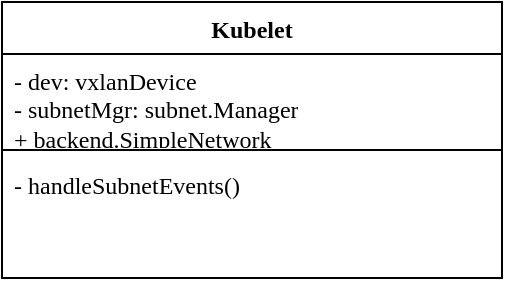 <mxfile version="21.4.0" type="device">
  <diagram name="第 1 页" id="d-oONYDvkslP9Kuh5f9c">
    <mxGraphModel dx="-919" dy="917" grid="1" gridSize="10" guides="1" tooltips="1" connect="1" arrows="1" fold="1" page="1" pageScale="1" pageWidth="827" pageHeight="1169" math="0" shadow="0">
      <root>
        <mxCell id="0" />
        <mxCell id="1" parent="0" />
        <mxCell id="paPOsLPfxtRE4p_XzSm2-2" value="Kubelet" style="swimlane;fontStyle=1;align=center;verticalAlign=top;childLayout=stackLayout;horizontal=1;startSize=26;horizontalStack=0;resizeParent=1;resizeParentMax=0;resizeLast=0;collapsible=1;marginBottom=0;whiteSpace=wrap;html=1;fontFamily=Tahoma;" vertex="1" parent="1">
          <mxGeometry x="3030" y="490" width="250" height="138" as="geometry" />
        </mxCell>
        <mxCell id="paPOsLPfxtRE4p_XzSm2-3" value="- dev:&amp;nbsp;vxlanDevice&lt;br&gt;-&amp;nbsp;subnetMgr: subnet.Manager&lt;br&gt;+ backend.SimpleNetwork" style="text;strokeColor=none;fillColor=none;align=left;verticalAlign=top;spacingLeft=4;spacingRight=4;overflow=hidden;rotatable=0;points=[[0,0.5],[1,0.5]];portConstraint=eastwest;whiteSpace=wrap;html=1;fontFamily=Tahoma;" vertex="1" parent="paPOsLPfxtRE4p_XzSm2-2">
          <mxGeometry y="26" width="250" height="44" as="geometry" />
        </mxCell>
        <mxCell id="paPOsLPfxtRE4p_XzSm2-4" value="" style="line;strokeWidth=1;fillColor=none;align=left;verticalAlign=middle;spacingTop=-1;spacingLeft=3;spacingRight=3;rotatable=0;labelPosition=right;points=[];portConstraint=eastwest;strokeColor=inherit;fontFamily=Tahoma;" vertex="1" parent="paPOsLPfxtRE4p_XzSm2-2">
          <mxGeometry y="70" width="250" height="8" as="geometry" />
        </mxCell>
        <mxCell id="paPOsLPfxtRE4p_XzSm2-5" value="-&amp;nbsp;handleSubnetEvents()" style="text;strokeColor=none;fillColor=none;align=left;verticalAlign=top;spacingLeft=4;spacingRight=4;overflow=hidden;rotatable=0;points=[[0,0.5],[1,0.5]];portConstraint=eastwest;whiteSpace=wrap;html=1;fontFamily=Tahoma;" vertex="1" parent="paPOsLPfxtRE4p_XzSm2-2">
          <mxGeometry y="78" width="250" height="60" as="geometry" />
        </mxCell>
      </root>
    </mxGraphModel>
  </diagram>
</mxfile>
